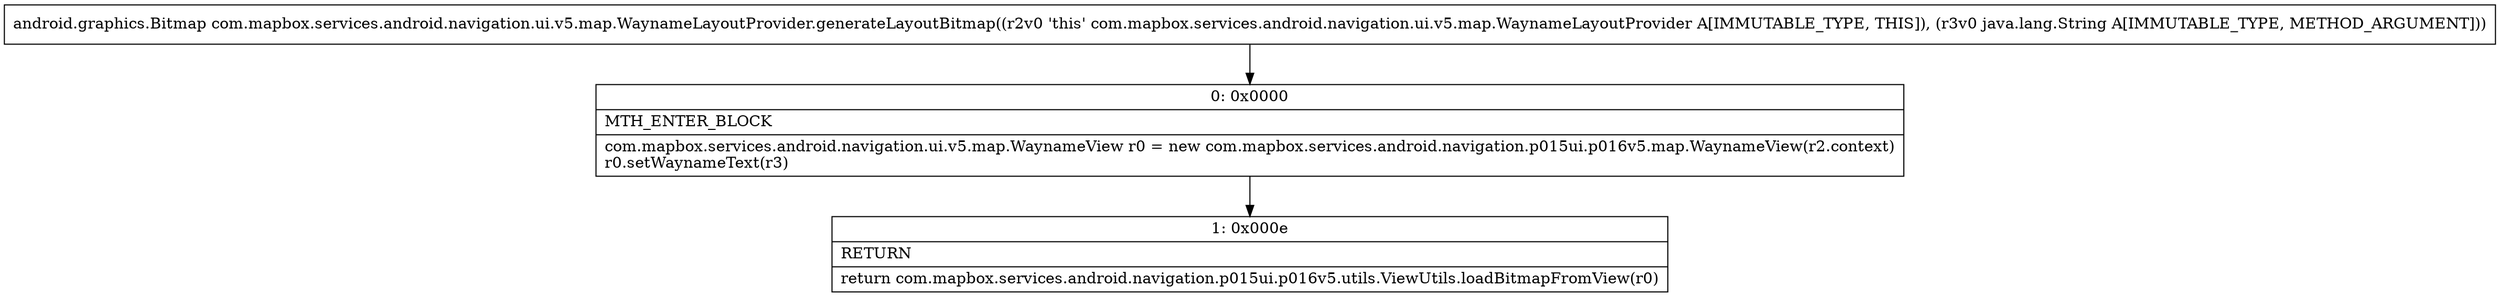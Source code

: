 digraph "CFG forcom.mapbox.services.android.navigation.ui.v5.map.WaynameLayoutProvider.generateLayoutBitmap(Ljava\/lang\/String;)Landroid\/graphics\/Bitmap;" {
Node_0 [shape=record,label="{0\:\ 0x0000|MTH_ENTER_BLOCK\l|com.mapbox.services.android.navigation.ui.v5.map.WaynameView r0 = new com.mapbox.services.android.navigation.p015ui.p016v5.map.WaynameView(r2.context)\lr0.setWaynameText(r3)\l}"];
Node_1 [shape=record,label="{1\:\ 0x000e|RETURN\l|return com.mapbox.services.android.navigation.p015ui.p016v5.utils.ViewUtils.loadBitmapFromView(r0)\l}"];
MethodNode[shape=record,label="{android.graphics.Bitmap com.mapbox.services.android.navigation.ui.v5.map.WaynameLayoutProvider.generateLayoutBitmap((r2v0 'this' com.mapbox.services.android.navigation.ui.v5.map.WaynameLayoutProvider A[IMMUTABLE_TYPE, THIS]), (r3v0 java.lang.String A[IMMUTABLE_TYPE, METHOD_ARGUMENT])) }"];
MethodNode -> Node_0;
Node_0 -> Node_1;
}

